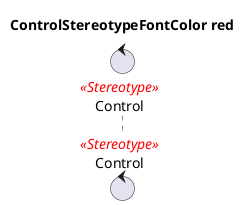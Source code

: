 @startuml
'!include ../../../plantuml-styles/plantuml-ae-skinparam-ex.iuml

skinparam ControlStereotypeFontColor red

title ControlStereotypeFontColor red

control Control <<Stereotype>>
@enduml